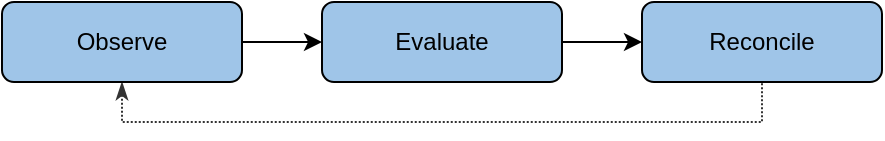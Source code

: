 <mxfile version="13.4.2" type="device"><diagram id="uLhqvVcLPNciDg8s2euJ" name="Page-1"><mxGraphModel dx="1902" dy="1063" grid="1" gridSize="10" guides="1" tooltips="1" connect="1" arrows="1" fold="1" page="1" pageScale="1" pageWidth="850" pageHeight="1100" math="0" shadow="0"><root><mxCell id="0"/><mxCell id="1" parent="0"/><mxCell id="7mvuAMyN5u68bHCK0cwX-4" value="" style="edgeStyle=orthogonalEdgeStyle;rounded=0;orthogonalLoop=1;jettySize=auto;html=1;" edge="1" parent="1" source="7mvuAMyN5u68bHCK0cwX-1" target="7mvuAMyN5u68bHCK0cwX-2"><mxGeometry relative="1" as="geometry"/></mxCell><mxCell id="7mvuAMyN5u68bHCK0cwX-9" style="edgeStyle=orthogonalEdgeStyle;rounded=0;orthogonalLoop=1;jettySize=auto;html=1;exitX=0.5;exitY=1;exitDx=0;exitDy=0;entryX=0.5;entryY=1;entryDx=0;entryDy=0;endArrow=none;endFill=0;startArrow=classicThin;startFill=1;dashed=1;dashPattern=1 1;strokeColor=#333333;" edge="1" parent="1" source="7mvuAMyN5u68bHCK0cwX-1" target="7mvuAMyN5u68bHCK0cwX-3"><mxGeometry relative="1" as="geometry"/></mxCell><mxCell id="7mvuAMyN5u68bHCK0cwX-1" value="Observe" style="rounded=1;whiteSpace=wrap;html=1;fillColor=#9FC5E8;" vertex="1" parent="1"><mxGeometry x="120" y="280" width="120" height="40" as="geometry"/></mxCell><mxCell id="7mvuAMyN5u68bHCK0cwX-5" value="" style="edgeStyle=orthogonalEdgeStyle;rounded=0;orthogonalLoop=1;jettySize=auto;html=1;" edge="1" parent="1" source="7mvuAMyN5u68bHCK0cwX-2" target="7mvuAMyN5u68bHCK0cwX-3"><mxGeometry relative="1" as="geometry"/></mxCell><mxCell id="7mvuAMyN5u68bHCK0cwX-2" value="Evaluate" style="rounded=1;whiteSpace=wrap;html=1;fillColor=#9FC5E8;" vertex="1" parent="1"><mxGeometry x="280" y="280" width="120" height="40" as="geometry"/></mxCell><mxCell id="7mvuAMyN5u68bHCK0cwX-3" value="Reconcile" style="rounded=1;whiteSpace=wrap;html=1;fillColor=#9FC5E8;" vertex="1" parent="1"><mxGeometry x="440" y="280" width="120" height="40" as="geometry"/></mxCell></root></mxGraphModel></diagram></mxfile>